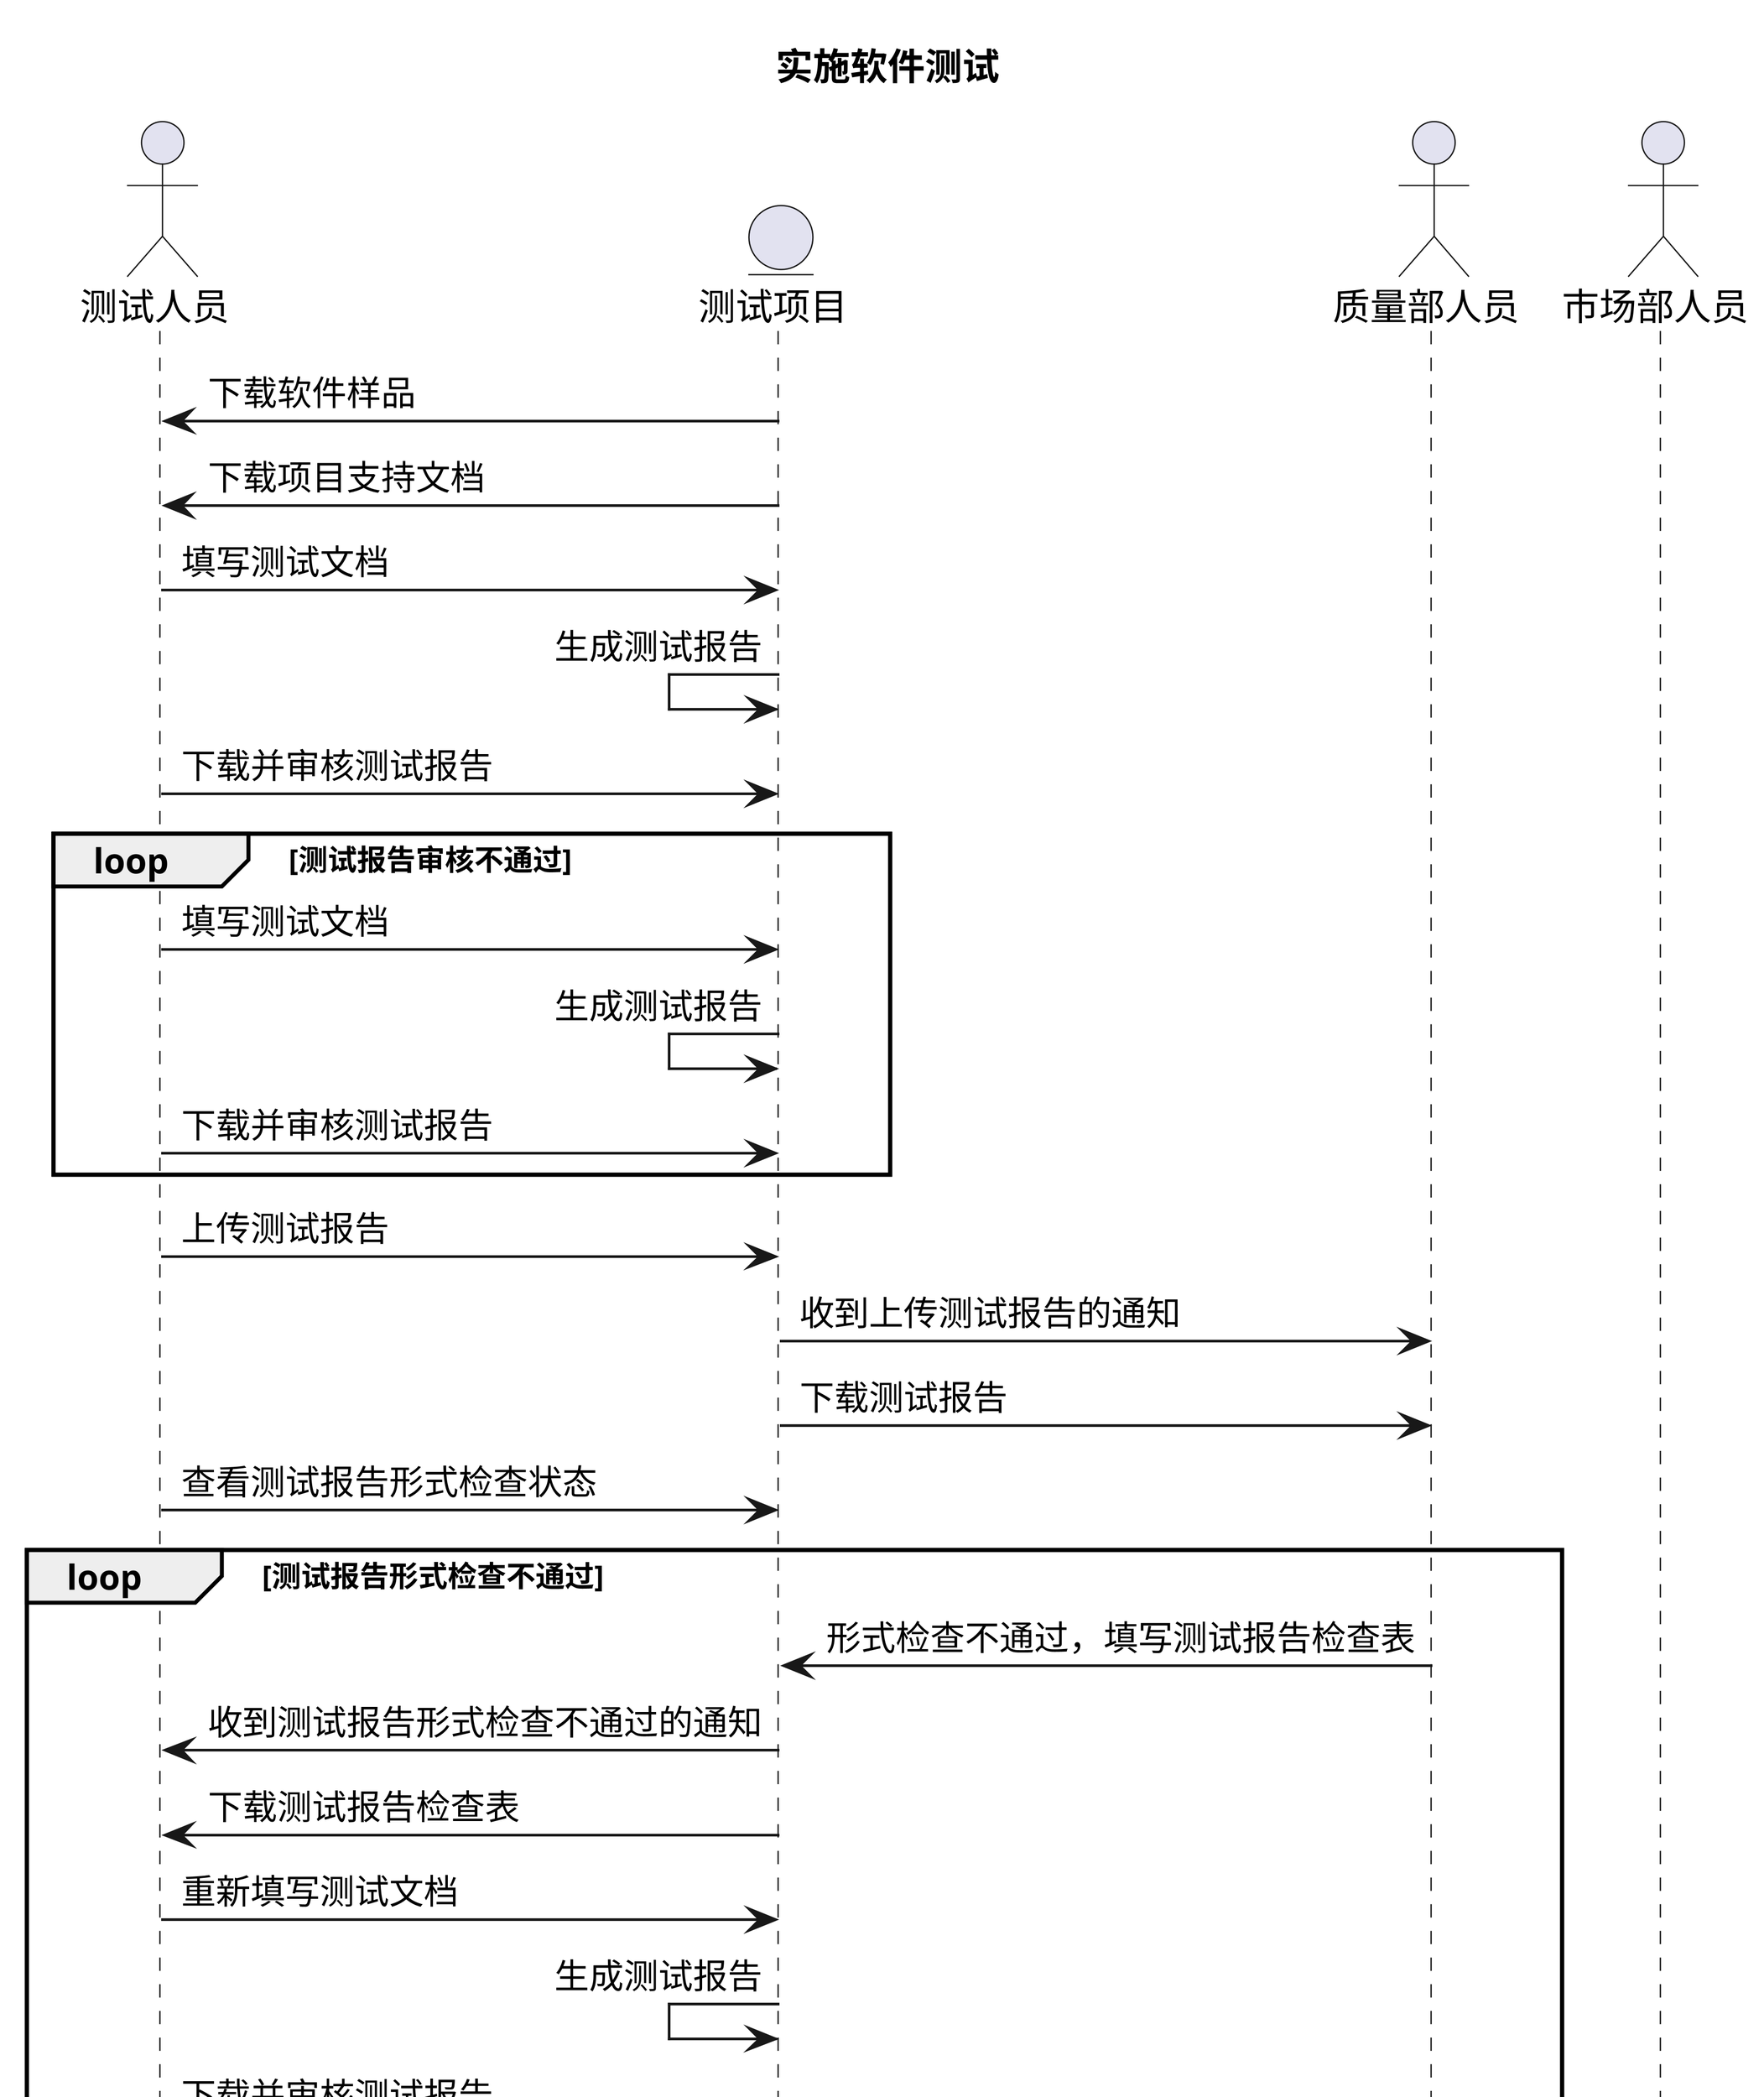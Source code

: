 @startuml 实施软件测试
title 实施软件测试
skinparam dpi 500

actor 测试人员
entity 测试项目
actor 质量部人员
actor 市场部人员

测试项目 -> 测试人员 : 下载软件样品
测试项目 -> 测试人员 : 下载项目支持文档
测试人员 -> 测试项目 : 填写测试文档
测试项目 <- 测试项目 : 生成测试报告
测试人员 -> 测试项目 : 下载并审核测试报告
loop 测试报告审核不通过
    测试人员 -> 测试项目 : 填写测试文档
    测试项目 <- 测试项目 : 生成测试报告
    测试人员 -> 测试项目 : 下载并审核测试报告
end
测试人员 -> 测试项目 : 上传测试报告
测试项目 -> 质量部人员 : 收到上传测试报告的通知
测试项目 -> 质量部人员 : 下载测试报告
测试人员 -> 测试项目 : 查看测试报告形式检查状态
loop 测试报告形式检查不通过
    质量部人员 -> 测试项目 : 形式检查不通过，填写测试报告检查表
    测试项目 -> 测试人员 : 收到测试报告形式检查不通过的通知
    测试项目 -> 测试人员 : 下载测试报告检查表
    测试人员 -> 测试项目 : 重新填写测试文档
    测试项目 <- 测试项目 : 生成测试报告
    测试人员 -> 测试项目 : 下载并审核测试报告
    loop 测试报告审核不通过
        测试人员 -> 测试项目 : 重新填写测试文档
        测试项目 <- 测试项目 : 生成测试报告
        测试人员 -> 测试项目 : 下载并审核测试报告
    end
    测试人员 -> 测试项目 : 上传测试报告
    测试项目 -> 质量部人员 : 收到上传测试报告的通知
    测试项目 -> 质量部人员 : 下载测试报告
    测试人员 -> 测试项目 : 查看测试报告形式检查状态
end
质量部人员 -> 测试项目 : 形式检查通过，填写测试报告检查表
测试项目 -> 测试人员 : 收到测试报告形式检查通过的通知
市场部人员 -> 测试项目 : 批准签发测试报告
测试项目 -> 测试人员 : 收到测试报告已批准签发的通知




@enduml